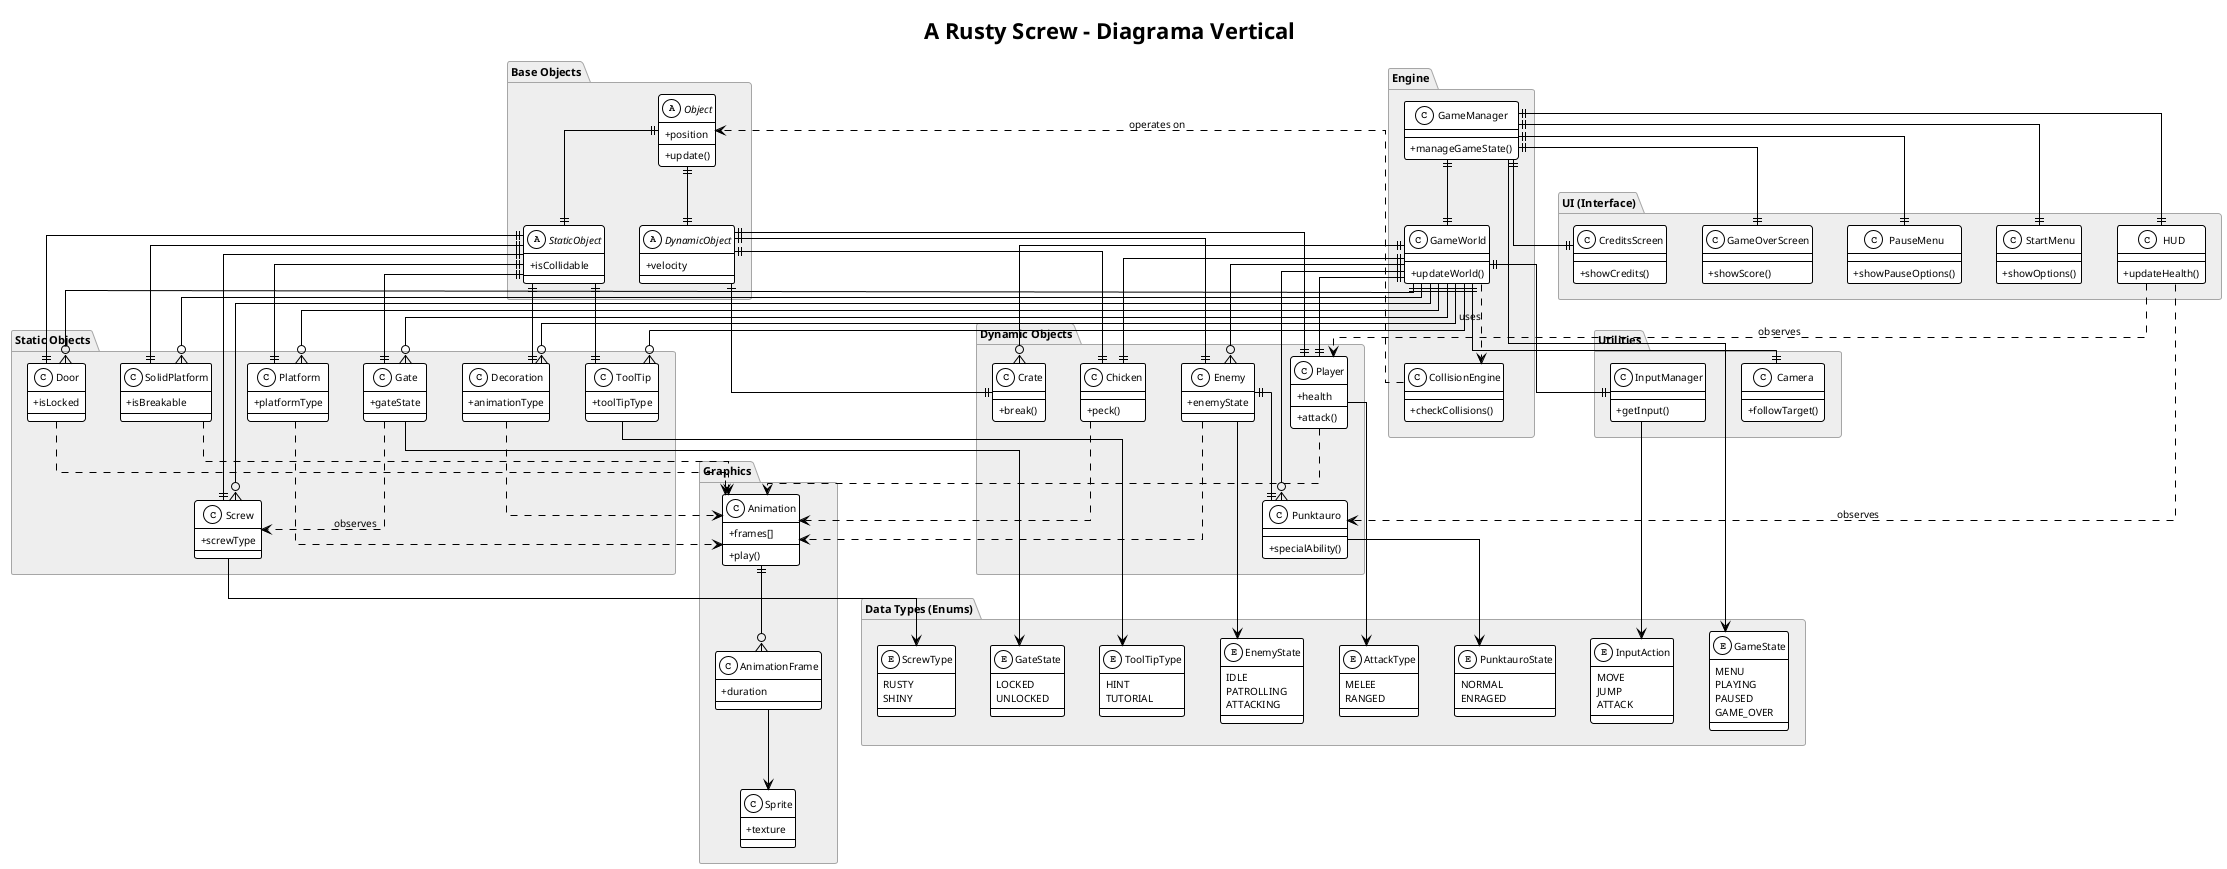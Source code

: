 @startuml A_Rusty_Screw_Vertical_Diagram

!theme plain
skinparam classAttributeIconSize 0
skinparam defaultFontSize 10
skinparam package {
    BackgroundColor #EEE
    BorderColor #A6A6A6
    FontSize 11
}
skinparam direction top to bottom layout
skinparam linetype ortho

title A Rusty Screw - Diagrama Vertical

' ===================================
'      DEFINIÇÃO DAS CLASSES
' ===================================

package "Engine" {
    class GameManager {
        +manageGameState()
    }
    
    class GameWorld {
        +updateWorld()
    }
    
    class CollisionEngine {
        +checkCollisions()
    }
}

package "Data Types (Enums)" {
    enum GameState {
        MENU
        PLAYING
        PAUSED
        GAME_OVER
    }
    
    enum AttackType {
        MELEE
        RANGED
    }
    
    enum ScrewType {
        RUSTY
        SHINY
    }
    
    enum ToolTipType {
        HINT
        TUTORIAL
    }
    
    enum EnemyState {
        IDLE
        PATROLLING
        ATTACKING
    }
    
    enum PunktauroState {
        NORMAL
        ENRAGED
    }
    
    enum GateState {
        LOCKED
        UNLOCKED
    }
    
    enum InputAction {
        MOVE
        JUMP
        ATTACK
    }
}

package "Base Objects" {
    abstract class Object {
        +position
        +update()
    }
    
    abstract class StaticObject {
        +isCollidable
    }
    
    abstract class DynamicObject {
        +velocity
    }
}

package "Static Objects" {
    class Platform {
        +platformType
    }
    
    class SolidPlatform {
        +isBreakable
    }
    
    class Door {
        +isLocked
    }
    
    class Decoration {
        +animationType
    }
    
    class Gate {
        +gateState
    }
    
    class ToolTip {
        +toolTipType
    }
    
    class Screw {
        +screwType
    }
}

package "Dynamic Objects" {
    class Player {
        +health
        +attack()
    }
    
    class Enemy {
        +enemyState
    }
    
    class Punktauro {
        +specialAbility()
    }
    
    class Chicken {
        +peck()
    }
    
    class Crate {
        +break()
    }
}

package "Graphics" {
    class Sprite {
        +texture
    }
    
    class Animation {
        +frames[]
        +play()
    }
    
    class AnimationFrame {
        +duration
    }
}

package "Utilities" {
    class Camera {
        +followTarget()
    }
    
    class InputManager {
        +getInput()
    }
}

package "UI (Interface)" {
    class HUD {
        +updateHealth()
    }
    
    class StartMenu {
        +showOptions()
    }
    
    class PauseMenu {
        +showPauseOptions()
    }
    
    class GameOverScreen {
        +showScore()
    }
    
    class CreditsScreen {
        +showCredits()
    }
}

' ===================================
'      DEFINIÇÃO DAS RELAÇÕES
' ===================================

' --- Herança (Inheritance) ---
Object ||--|| StaticObject
Object ||--|| DynamicObject

StaticObject ||--|| Platform
StaticObject ||--|| SolidPlatform
StaticObject ||--|| Door
StaticObject ||--|| Decoration
StaticObject ||--|| Gate
StaticObject ||--|| ToolTip
StaticObject ||--|| Screw

DynamicObject ||--|| Player
DynamicObject ||--|| Enemy
DynamicObject ||--|| Chicken
DynamicObject ||--|| Crate
Enemy ||--|| Punktauro

' --- Composição Principal ---
GameManager ||--|| GameWorld
GameManager ||--|| HUD
GameManager ||--|| GameOverScreen
GameManager ||--|| StartMenu
GameManager ||--|| PauseMenu
GameManager ||--|| CreditsScreen

' --- Agregação GameWorld ---
GameWorld ||--|| Player
GameWorld ||--|| Camera
GameWorld ||--|| Chicken
GameWorld ||--|| InputManager

' --- Múltiplos objetos no mundo ---
GameWorld ||--o{ Platform
GameWorld ||--o{ SolidPlatform
GameWorld ||--o{ Crate
GameWorld ||--o{ Door
GameWorld ||--o{ Decoration
GameWorld ||--o{ Gate
GameWorld ||--o{ ToolTip
GameWorld ||--o{ Screw
GameWorld ||--o{ Enemy
GameWorld ||--o{ Punktauro

' --- Composição de Animação ---
Animation ||--o{ AnimationFrame

' --- Dependências ---
AnimationFrame --> Sprite
GameManager --> GameState
Player --> AttackType
Screw --> ScrewType
ToolTip --> ToolTipType
Enemy --> EnemyState
Punktauro --> PunktauroState
Gate --> GateState
InputManager --> InputAction

' --- Dependências de Animação ---
Player ..> Animation
Enemy ..> Animation
Chicken ..> Animation
Platform ..> Animation
SolidPlatform ..> Animation
Door ..> Animation
Decoration ..> Animation

' --- Relações de Observação ---
Gate ..> Screw : "observes"
HUD ..> Player : "observes"
HUD ..> Punktauro : "observes"
GameWorld ..> CollisionEngine : "uses"
CollisionEngine ..> Object : "operates on"

@enduml